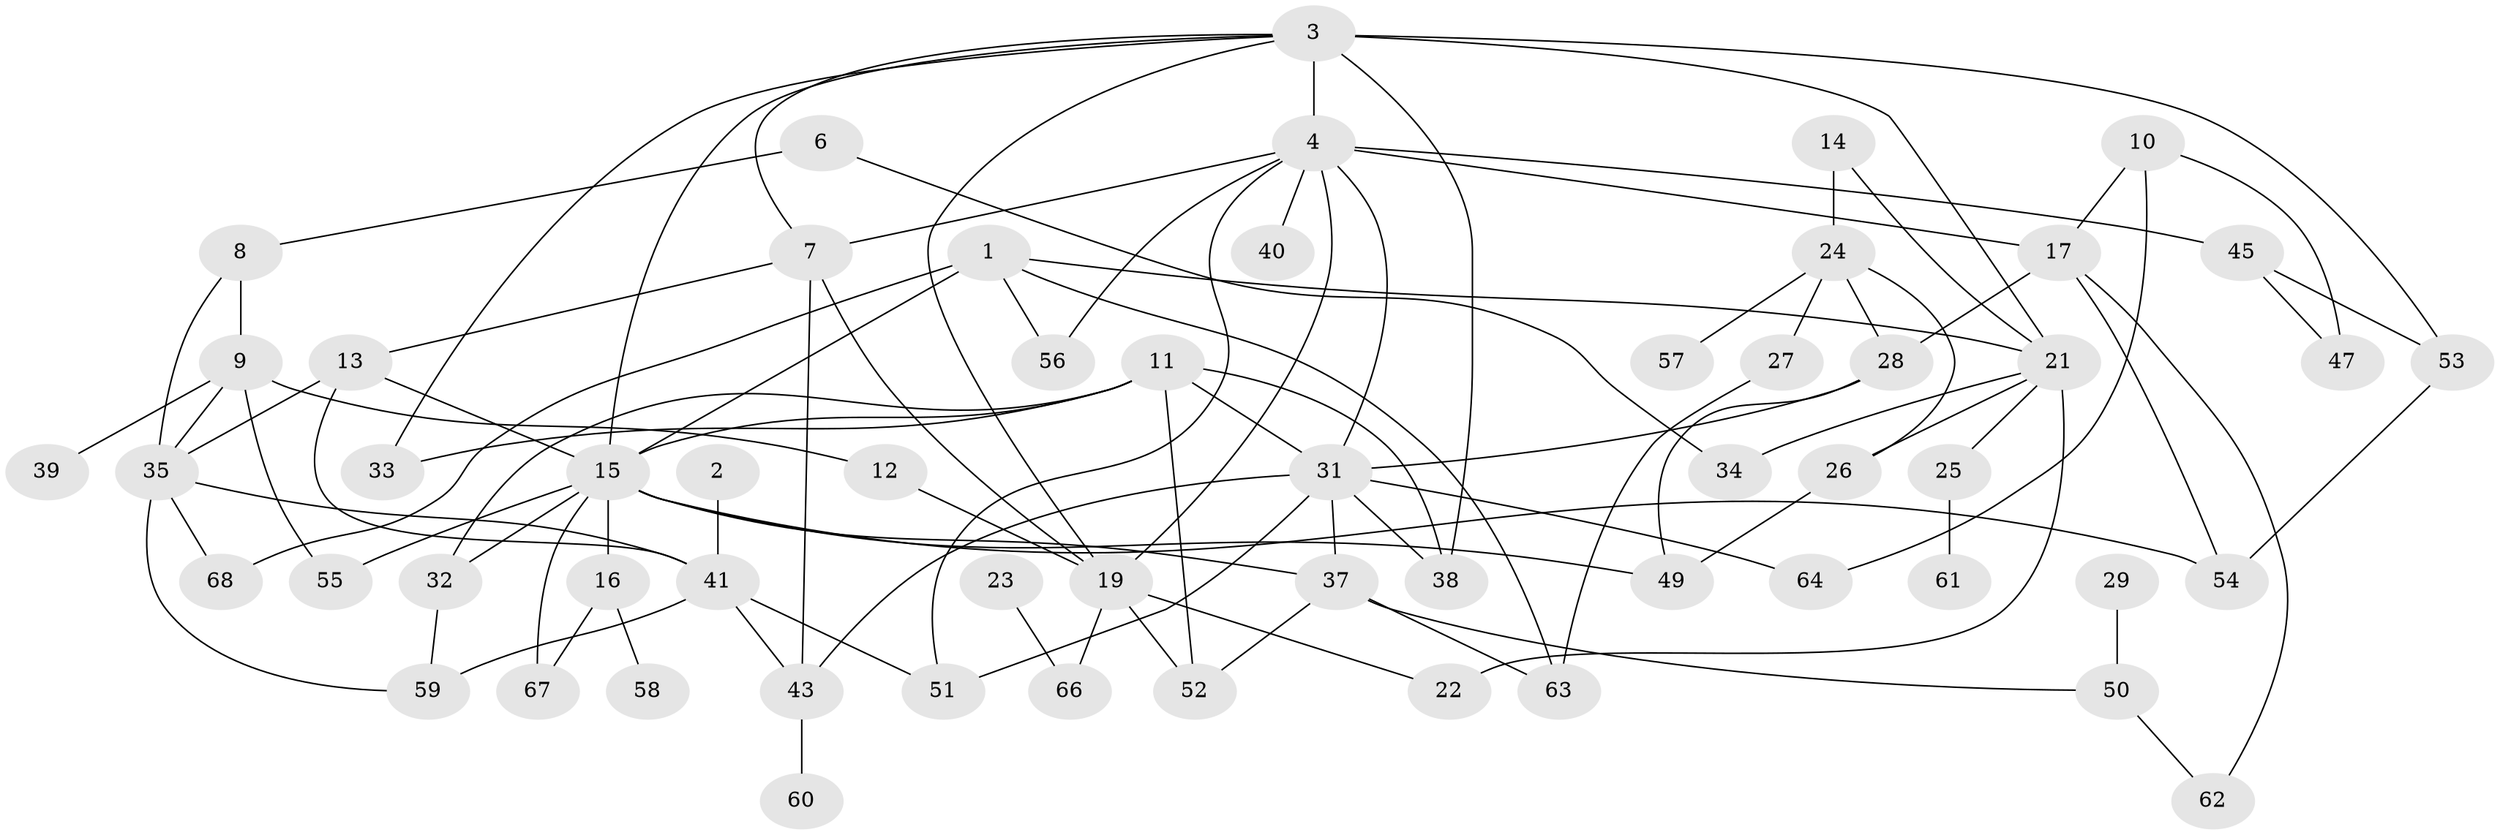 // original degree distribution, {3: 0.18840579710144928, 2: 0.3115942028985507, 4: 0.15217391304347827, 5: 0.057971014492753624, 0: 0.07971014492753623, 1: 0.16666666666666666, 6: 0.036231884057971016, 7: 0.007246376811594203}
// Generated by graph-tools (version 1.1) at 2025/33/03/09/25 02:33:22]
// undirected, 58 vertices, 98 edges
graph export_dot {
graph [start="1"]
  node [color=gray90,style=filled];
  1;
  2;
  3;
  4;
  6;
  7;
  8;
  9;
  10;
  11;
  12;
  13;
  14;
  15;
  16;
  17;
  19;
  21;
  22;
  23;
  24;
  25;
  26;
  27;
  28;
  29;
  31;
  32;
  33;
  34;
  35;
  37;
  38;
  39;
  40;
  41;
  43;
  45;
  47;
  49;
  50;
  51;
  52;
  53;
  54;
  55;
  56;
  57;
  58;
  59;
  60;
  61;
  62;
  63;
  64;
  66;
  67;
  68;
  1 -- 15 [weight=1.0];
  1 -- 21 [weight=1.0];
  1 -- 56 [weight=1.0];
  1 -- 63 [weight=1.0];
  1 -- 68 [weight=1.0];
  2 -- 41 [weight=1.0];
  3 -- 4 [weight=3.0];
  3 -- 7 [weight=1.0];
  3 -- 15 [weight=1.0];
  3 -- 19 [weight=1.0];
  3 -- 21 [weight=1.0];
  3 -- 33 [weight=1.0];
  3 -- 38 [weight=2.0];
  3 -- 53 [weight=1.0];
  4 -- 7 [weight=2.0];
  4 -- 17 [weight=1.0];
  4 -- 19 [weight=1.0];
  4 -- 31 [weight=1.0];
  4 -- 40 [weight=1.0];
  4 -- 45 [weight=2.0];
  4 -- 51 [weight=1.0];
  4 -- 56 [weight=1.0];
  6 -- 8 [weight=1.0];
  6 -- 34 [weight=1.0];
  7 -- 13 [weight=1.0];
  7 -- 19 [weight=1.0];
  7 -- 43 [weight=1.0];
  8 -- 9 [weight=1.0];
  8 -- 35 [weight=1.0];
  9 -- 12 [weight=1.0];
  9 -- 35 [weight=1.0];
  9 -- 39 [weight=1.0];
  9 -- 55 [weight=1.0];
  10 -- 17 [weight=1.0];
  10 -- 47 [weight=1.0];
  10 -- 64 [weight=1.0];
  11 -- 15 [weight=1.0];
  11 -- 31 [weight=1.0];
  11 -- 32 [weight=1.0];
  11 -- 33 [weight=1.0];
  11 -- 38 [weight=1.0];
  11 -- 52 [weight=1.0];
  12 -- 19 [weight=1.0];
  13 -- 15 [weight=1.0];
  13 -- 35 [weight=1.0];
  13 -- 41 [weight=1.0];
  14 -- 21 [weight=1.0];
  14 -- 24 [weight=2.0];
  15 -- 16 [weight=1.0];
  15 -- 32 [weight=1.0];
  15 -- 37 [weight=1.0];
  15 -- 49 [weight=1.0];
  15 -- 54 [weight=1.0];
  15 -- 55 [weight=1.0];
  15 -- 67 [weight=1.0];
  16 -- 58 [weight=1.0];
  16 -- 67 [weight=1.0];
  17 -- 28 [weight=1.0];
  17 -- 54 [weight=1.0];
  17 -- 62 [weight=1.0];
  19 -- 22 [weight=1.0];
  19 -- 52 [weight=1.0];
  19 -- 66 [weight=1.0];
  21 -- 22 [weight=2.0];
  21 -- 25 [weight=1.0];
  21 -- 26 [weight=1.0];
  21 -- 34 [weight=1.0];
  23 -- 66 [weight=1.0];
  24 -- 26 [weight=1.0];
  24 -- 27 [weight=1.0];
  24 -- 28 [weight=1.0];
  24 -- 57 [weight=1.0];
  25 -- 61 [weight=1.0];
  26 -- 49 [weight=1.0];
  27 -- 63 [weight=1.0];
  28 -- 31 [weight=1.0];
  28 -- 49 [weight=1.0];
  29 -- 50 [weight=1.0];
  31 -- 37 [weight=1.0];
  31 -- 38 [weight=1.0];
  31 -- 43 [weight=1.0];
  31 -- 51 [weight=2.0];
  31 -- 64 [weight=1.0];
  32 -- 59 [weight=1.0];
  35 -- 41 [weight=1.0];
  35 -- 59 [weight=1.0];
  35 -- 68 [weight=1.0];
  37 -- 50 [weight=1.0];
  37 -- 52 [weight=1.0];
  37 -- 63 [weight=1.0];
  41 -- 43 [weight=1.0];
  41 -- 51 [weight=1.0];
  41 -- 59 [weight=1.0];
  43 -- 60 [weight=1.0];
  45 -- 47 [weight=1.0];
  45 -- 53 [weight=1.0];
  50 -- 62 [weight=1.0];
  53 -- 54 [weight=1.0];
}
